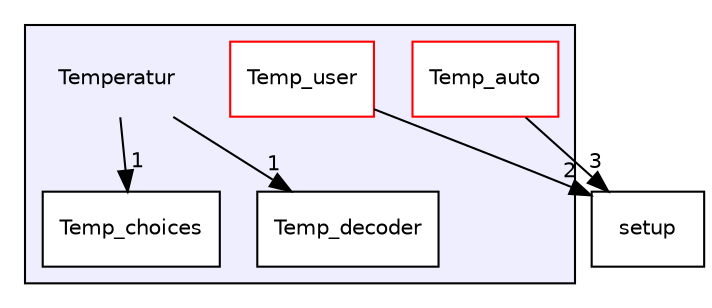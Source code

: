 digraph "Temperatur" {
  compound=true
  node [ fontsize="10", fontname="Helvetica"];
  edge [ labelfontsize="10", labelfontname="Helvetica"];
  subgraph clusterdir_3e5f63dad56067a02c062d794aa452a2 {
    graph [ bgcolor="#eeeeff", pencolor="black", label="" URL="dir_3e5f63dad56067a02c062d794aa452a2.html"];
    dir_3e5f63dad56067a02c062d794aa452a2 [shape=plaintext label="Temperatur"];
    dir_ed03ee7a0c350edb48fa8bfa7ecf1ae8 [shape=box label="Temp_auto" color="red" fillcolor="white" style="filled" URL="dir_ed03ee7a0c350edb48fa8bfa7ecf1ae8.html"];
    dir_50915fecebd2d35b459b83ad3aa4e5d6 [shape=box label="Temp_choices" color="black" fillcolor="white" style="filled" URL="dir_50915fecebd2d35b459b83ad3aa4e5d6.html"];
    dir_1c2e45e044d19f539b3a28a9360f896f [shape=box label="Temp_decoder" color="black" fillcolor="white" style="filled" URL="dir_1c2e45e044d19f539b3a28a9360f896f.html"];
    dir_d3815cb7429899fbef80a13272dc5166 [shape=box label="Temp_user" color="red" fillcolor="white" style="filled" URL="dir_d3815cb7429899fbef80a13272dc5166.html"];
  }
  dir_23cb120d669071c3724c6f6330318f9c [shape=box label="setup" URL="dir_23cb120d669071c3724c6f6330318f9c.html"];
  dir_d3815cb7429899fbef80a13272dc5166->dir_23cb120d669071c3724c6f6330318f9c [headlabel="2", labeldistance=1.5 headhref="dir_000032_000025.html"];
  dir_3e5f63dad56067a02c062d794aa452a2->dir_50915fecebd2d35b459b83ad3aa4e5d6 [headlabel="1", labeldistance=1.5 headhref="dir_000026_000030.html"];
  dir_3e5f63dad56067a02c062d794aa452a2->dir_1c2e45e044d19f539b3a28a9360f896f [headlabel="1", labeldistance=1.5 headhref="dir_000026_000031.html"];
  dir_ed03ee7a0c350edb48fa8bfa7ecf1ae8->dir_23cb120d669071c3724c6f6330318f9c [headlabel="3", labeldistance=1.5 headhref="dir_000027_000025.html"];
}
